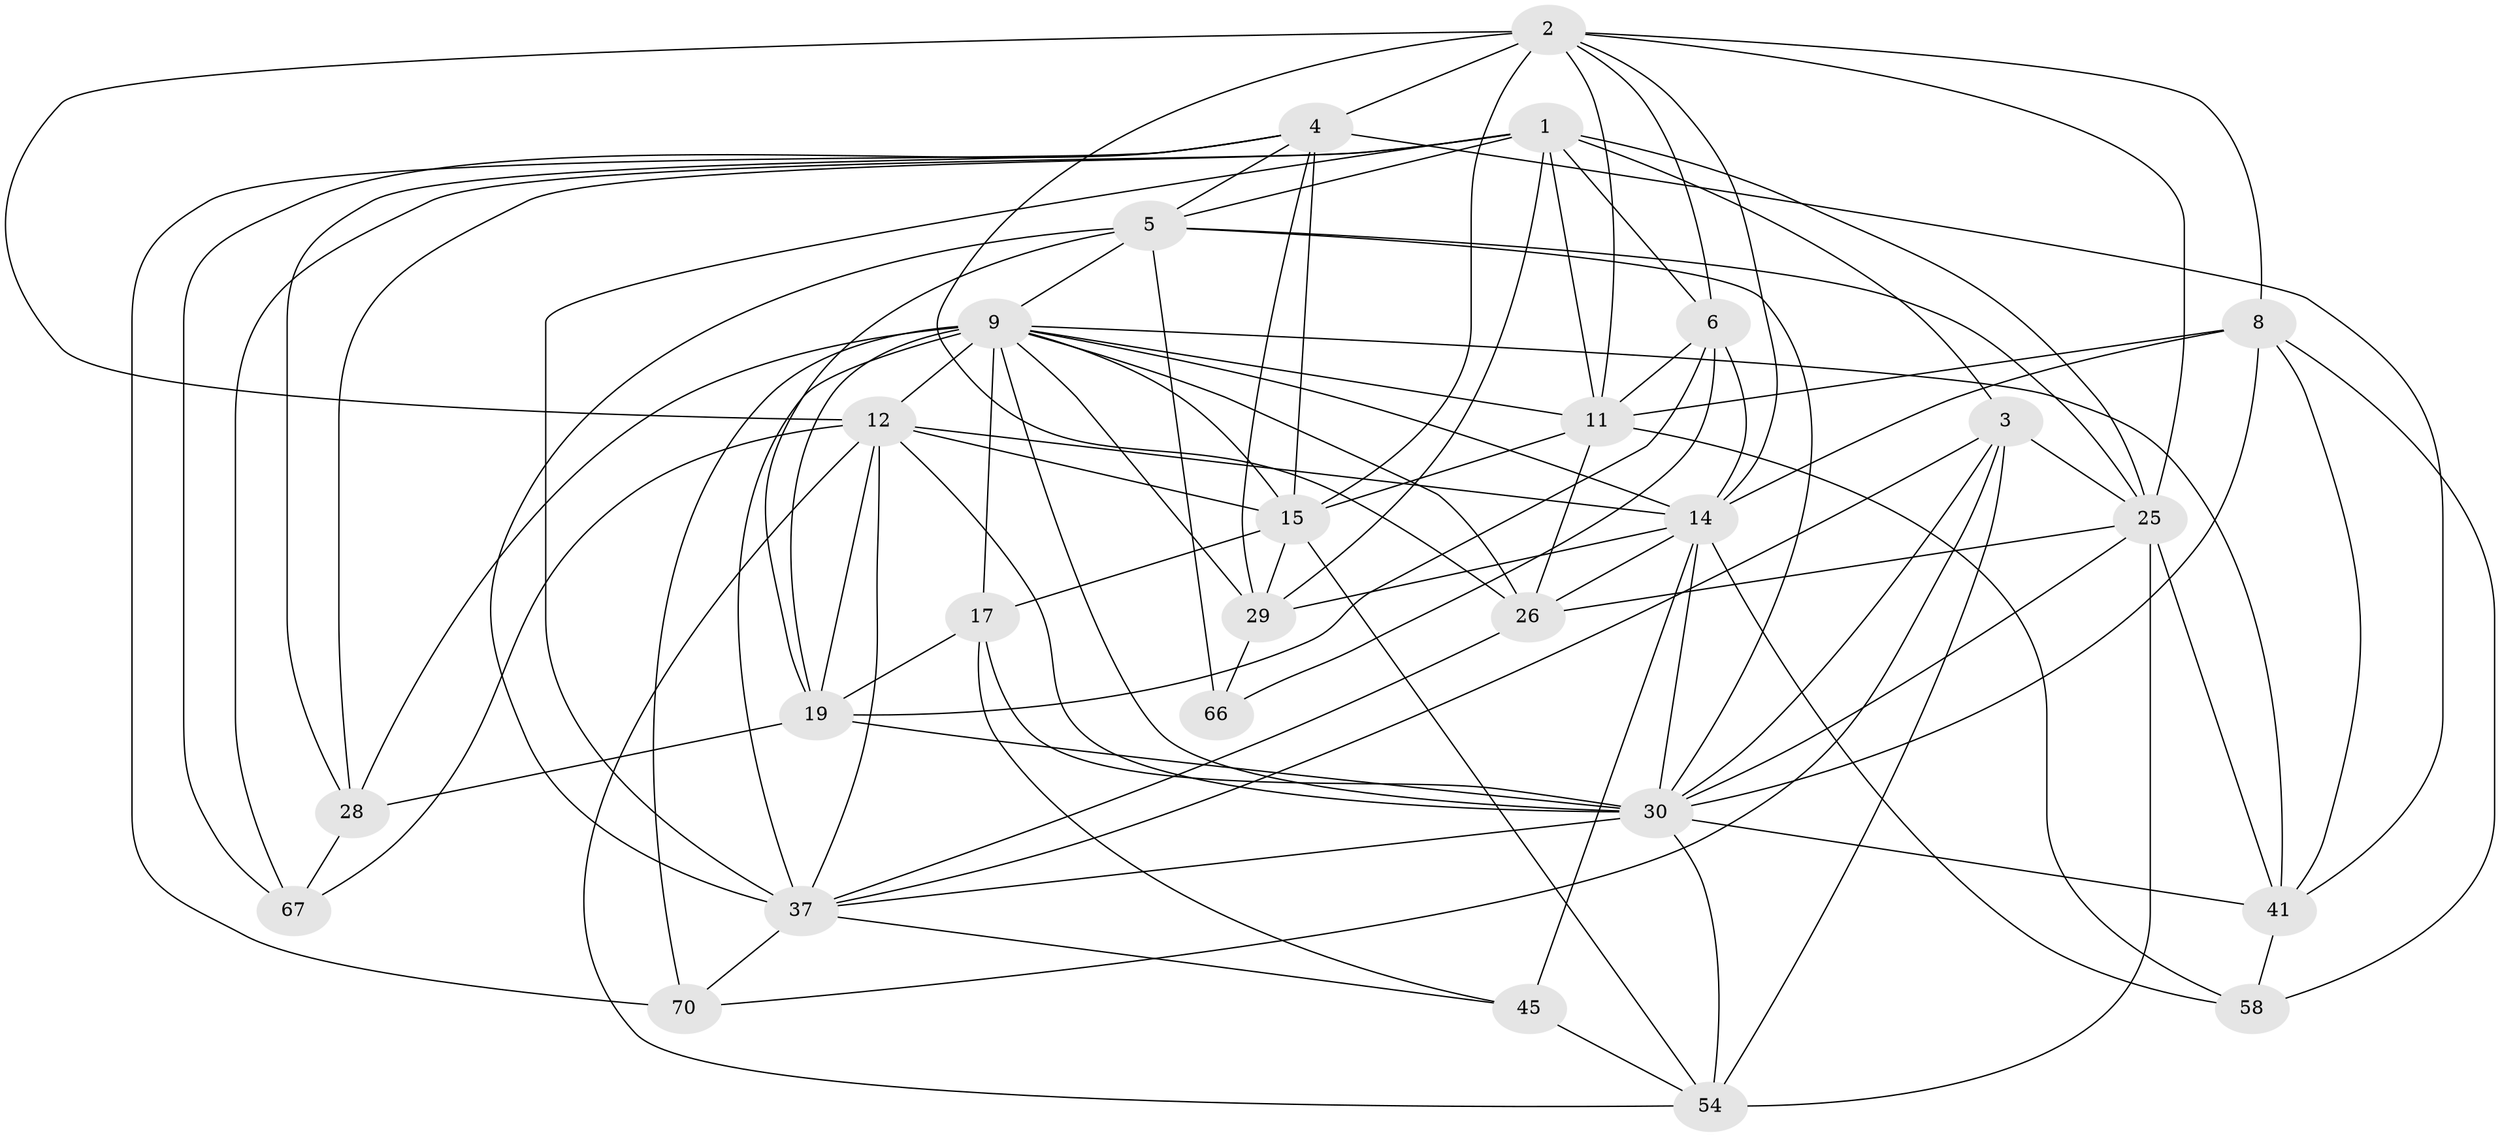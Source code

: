 // original degree distribution, {4: 1.0}
// Generated by graph-tools (version 1.1) at 2025/20/03/04/25 18:20:47]
// undirected, 27 vertices, 95 edges
graph export_dot {
graph [start="1"]
  node [color=gray90,style=filled];
  1 [super="+69+85+20"];
  2 [super="+80+57+22"];
  3 [super="+84"];
  4 [super="+16+34+7"];
  5 [super="+40+87+76+27"];
  6 [super="+38"];
  8 [super="+53+32"];
  9 [super="+81+10"];
  11 [super="+74+31"];
  12 [super="+89+13"];
  14 [super="+51+62"];
  15 [super="+39"];
  17 [super="+24+59"];
  19 [super="+23+43"];
  25 [super="+83+42"];
  26 [super="+44"];
  28 [super="+86+48"];
  29 [super="+50"];
  30 [super="+52+33+63+73"];
  37 [super="+77+82"];
  41 [super="+78+68"];
  45;
  54 [super="+61"];
  58;
  66;
  67;
  70;
  1 -- 5 [weight=2];
  1 -- 67;
  1 -- 37;
  1 -- 25;
  1 -- 11;
  1 -- 29;
  1 -- 3;
  1 -- 28;
  1 -- 6;
  2 -- 12;
  2 -- 4 [weight=3];
  2 -- 8 [weight=2];
  2 -- 25;
  2 -- 11;
  2 -- 26;
  2 -- 6;
  2 -- 14;
  2 -- 15;
  3 -- 37;
  3 -- 54;
  3 -- 25;
  3 -- 70;
  3 -- 30;
  4 -- 28 [weight=2];
  4 -- 15;
  4 -- 67;
  4 -- 5;
  4 -- 70;
  4 -- 41 [weight=2];
  4 -- 29;
  5 -- 25 [weight=2];
  5 -- 66 [weight=2];
  5 -- 37 [weight=2];
  5 -- 30;
  5 -- 19;
  5 -- 9;
  6 -- 66;
  6 -- 11;
  6 -- 14;
  6 -- 19;
  8 -- 30 [weight=2];
  8 -- 41;
  8 -- 11;
  8 -- 58;
  8 -- 14;
  9 -- 41;
  9 -- 37;
  9 -- 19;
  9 -- 14;
  9 -- 12 [weight=2];
  9 -- 70;
  9 -- 11;
  9 -- 15;
  9 -- 17 [weight=3];
  9 -- 26;
  9 -- 28;
  9 -- 29;
  9 -- 30 [weight=2];
  11 -- 26;
  11 -- 58;
  11 -- 15;
  12 -- 67;
  12 -- 37;
  12 -- 19;
  12 -- 30;
  12 -- 54;
  12 -- 14;
  12 -- 15;
  14 -- 58;
  14 -- 29;
  14 -- 26;
  14 -- 45;
  14 -- 30;
  15 -- 17;
  15 -- 54;
  15 -- 29;
  17 -- 45;
  17 -- 19 [weight=2];
  17 -- 30 [weight=3];
  19 -- 30;
  19 -- 28 [weight=3];
  25 -- 41 [weight=2];
  25 -- 30;
  25 -- 26;
  25 -- 54;
  26 -- 37;
  28 -- 67;
  29 -- 66;
  30 -- 37;
  30 -- 54;
  30 -- 41;
  37 -- 70;
  37 -- 45;
  41 -- 58;
  45 -- 54;
}
